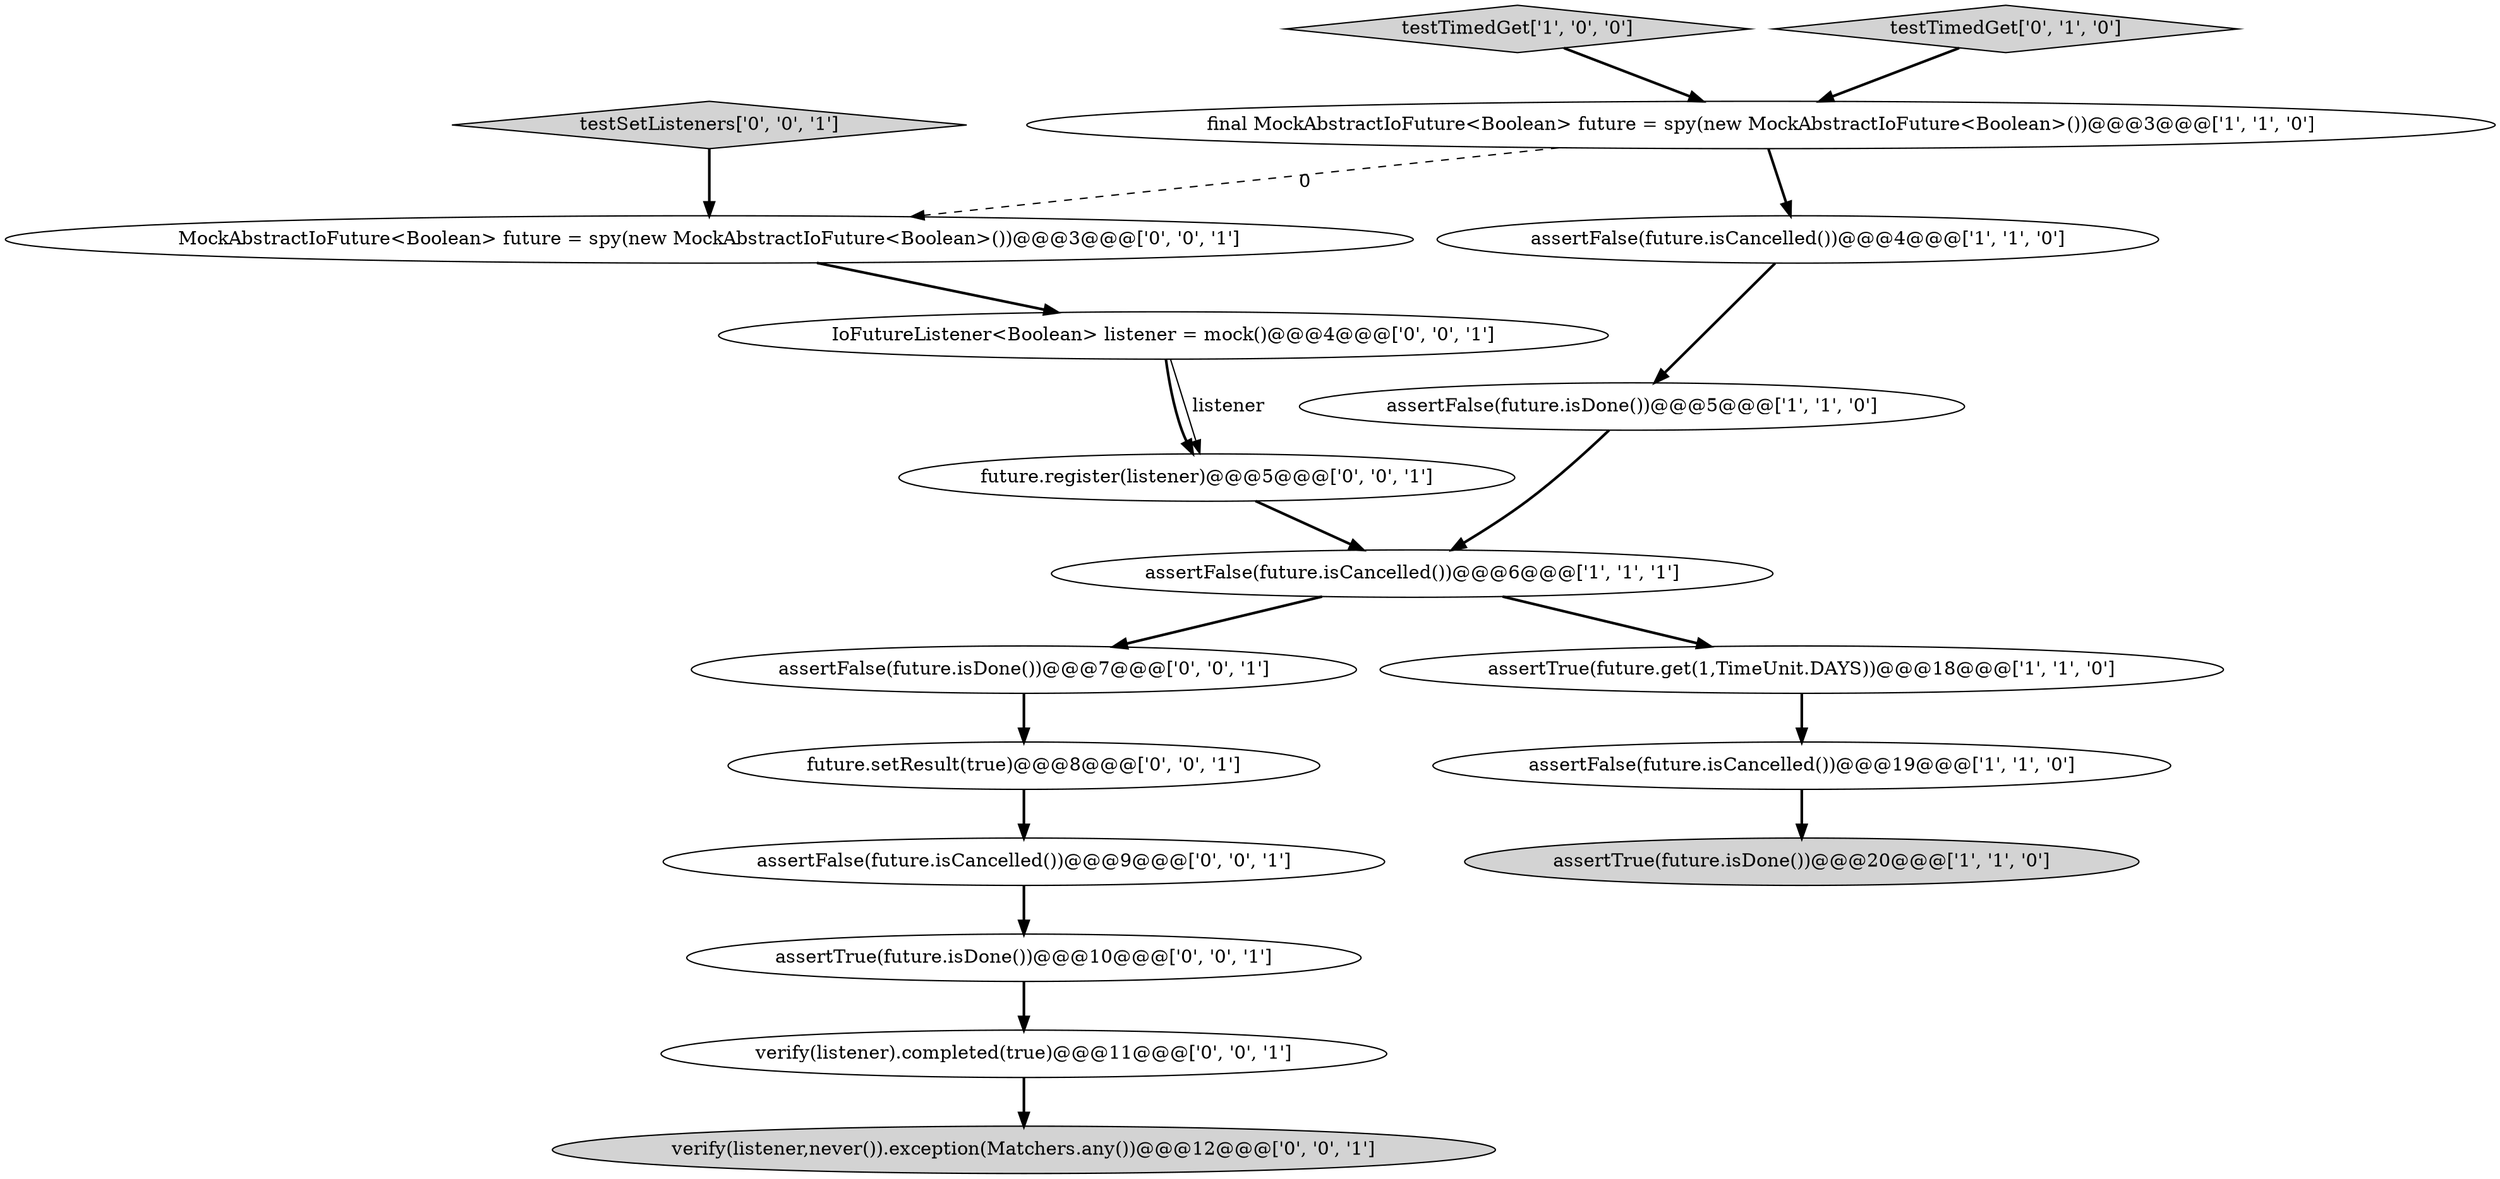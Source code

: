 digraph {
4 [style = filled, label = "assertFalse(future.isCancelled())@@@6@@@['1', '1', '1']", fillcolor = white, shape = ellipse image = "AAA0AAABBB1BBB"];
5 [style = filled, label = "assertFalse(future.isCancelled())@@@4@@@['1', '1', '0']", fillcolor = white, shape = ellipse image = "AAA0AAABBB1BBB"];
7 [style = filled, label = "assertTrue(future.isDone())@@@20@@@['1', '1', '0']", fillcolor = lightgray, shape = ellipse image = "AAA0AAABBB1BBB"];
12 [style = filled, label = "MockAbstractIoFuture<Boolean> future = spy(new MockAbstractIoFuture<Boolean>())@@@3@@@['0', '0', '1']", fillcolor = white, shape = ellipse image = "AAA0AAABBB3BBB"];
3 [style = filled, label = "final MockAbstractIoFuture<Boolean> future = spy(new MockAbstractIoFuture<Boolean>())@@@3@@@['1', '1', '0']", fillcolor = white, shape = ellipse image = "AAA0AAABBB1BBB"];
0 [style = filled, label = "assertFalse(future.isDone())@@@5@@@['1', '1', '0']", fillcolor = white, shape = ellipse image = "AAA0AAABBB1BBB"];
11 [style = filled, label = "IoFutureListener<Boolean> listener = mock()@@@4@@@['0', '0', '1']", fillcolor = white, shape = ellipse image = "AAA0AAABBB3BBB"];
13 [style = filled, label = "assertFalse(future.isDone())@@@7@@@['0', '0', '1']", fillcolor = white, shape = ellipse image = "AAA0AAABBB3BBB"];
15 [style = filled, label = "future.setResult(true)@@@8@@@['0', '0', '1']", fillcolor = white, shape = ellipse image = "AAA0AAABBB3BBB"];
16 [style = filled, label = "verify(listener,never()).exception(Matchers.any())@@@12@@@['0', '0', '1']", fillcolor = lightgray, shape = ellipse image = "AAA0AAABBB3BBB"];
18 [style = filled, label = "verify(listener).completed(true)@@@11@@@['0', '0', '1']", fillcolor = white, shape = ellipse image = "AAA0AAABBB3BBB"];
10 [style = filled, label = "assertTrue(future.isDone())@@@10@@@['0', '0', '1']", fillcolor = white, shape = ellipse image = "AAA0AAABBB3BBB"];
9 [style = filled, label = "assertFalse(future.isCancelled())@@@9@@@['0', '0', '1']", fillcolor = white, shape = ellipse image = "AAA0AAABBB3BBB"];
17 [style = filled, label = "future.register(listener)@@@5@@@['0', '0', '1']", fillcolor = white, shape = ellipse image = "AAA0AAABBB3BBB"];
2 [style = filled, label = "testTimedGet['1', '0', '0']", fillcolor = lightgray, shape = diamond image = "AAA0AAABBB1BBB"];
8 [style = filled, label = "testTimedGet['0', '1', '0']", fillcolor = lightgray, shape = diamond image = "AAA0AAABBB2BBB"];
14 [style = filled, label = "testSetListeners['0', '0', '1']", fillcolor = lightgray, shape = diamond image = "AAA0AAABBB3BBB"];
6 [style = filled, label = "assertTrue(future.get(1,TimeUnit.DAYS))@@@18@@@['1', '1', '0']", fillcolor = white, shape = ellipse image = "AAA0AAABBB1BBB"];
1 [style = filled, label = "assertFalse(future.isCancelled())@@@19@@@['1', '1', '0']", fillcolor = white, shape = ellipse image = "AAA0AAABBB1BBB"];
17->4 [style = bold, label=""];
4->13 [style = bold, label=""];
12->11 [style = bold, label=""];
4->6 [style = bold, label=""];
5->0 [style = bold, label=""];
13->15 [style = bold, label=""];
1->7 [style = bold, label=""];
14->12 [style = bold, label=""];
0->4 [style = bold, label=""];
10->18 [style = bold, label=""];
15->9 [style = bold, label=""];
18->16 [style = bold, label=""];
11->17 [style = bold, label=""];
11->17 [style = solid, label="listener"];
6->1 [style = bold, label=""];
3->12 [style = dashed, label="0"];
3->5 [style = bold, label=""];
8->3 [style = bold, label=""];
9->10 [style = bold, label=""];
2->3 [style = bold, label=""];
}

